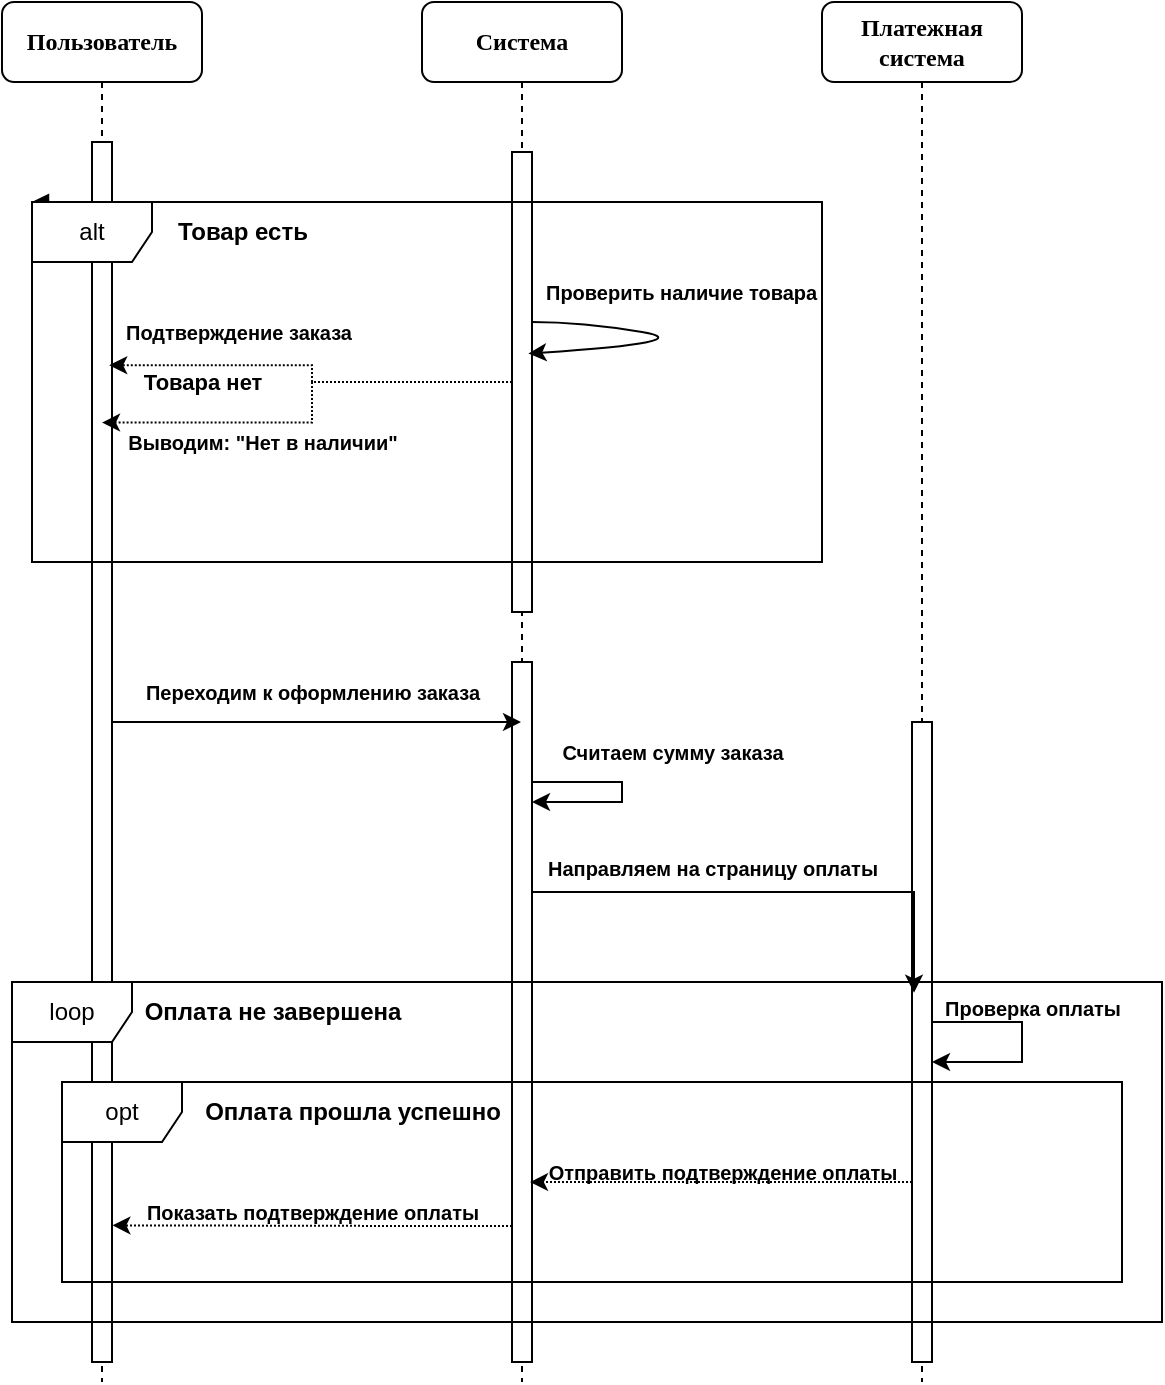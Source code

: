 <mxfile version="22.1.0" type="device">
  <diagram name="Page-1" id="13e1069c-82ec-6db2-03f1-153e76fe0fe0">
    <mxGraphModel dx="833" dy="749" grid="1" gridSize="10" guides="1" tooltips="1" connect="1" arrows="1" fold="1" page="1" pageScale="1" pageWidth="1100" pageHeight="850" background="none" math="0" shadow="0">
      <root>
        <mxCell id="0" />
        <mxCell id="1" parent="0" />
        <mxCell id="7baba1c4bc27f4b0-2" value="&lt;b&gt;Система&lt;/b&gt;" style="shape=umlLifeline;perimeter=lifelinePerimeter;whiteSpace=wrap;html=1;container=1;collapsible=0;recursiveResize=0;outlineConnect=0;rounded=1;shadow=0;comic=0;labelBackgroundColor=none;strokeWidth=1;fontFamily=Verdana;fontSize=12;align=center;" parent="1" vertex="1">
          <mxGeometry x="310" y="80" width="100" height="690" as="geometry" />
        </mxCell>
        <mxCell id="7baba1c4bc27f4b0-10" value="" style="html=1;points=[];perimeter=orthogonalPerimeter;rounded=0;shadow=0;comic=0;labelBackgroundColor=none;strokeWidth=1;fontFamily=Verdana;fontSize=12;align=center;" parent="7baba1c4bc27f4b0-2" vertex="1">
          <mxGeometry x="45" y="75" width="10" height="230" as="geometry" />
        </mxCell>
        <mxCell id="1GNPk6UR7GGyTUbhpQHU-11" value="" style="curved=1;endArrow=classic;html=1;rounded=0;entryX=0.82;entryY=0.438;entryDx=0;entryDy=0;entryPerimeter=0;" edge="1" parent="7baba1c4bc27f4b0-2" source="7baba1c4bc27f4b0-10" target="7baba1c4bc27f4b0-10">
          <mxGeometry width="50" height="50" relative="1" as="geometry">
            <mxPoint x="60.6" y="190.0" as="sourcePoint" />
            <mxPoint x="55.0" y="213.23" as="targetPoint" />
            <Array as="points">
              <mxPoint x="80" y="160" />
              <mxPoint x="140" y="170" />
            </Array>
          </mxGeometry>
        </mxCell>
        <mxCell id="1GNPk6UR7GGyTUbhpQHU-17" value="" style="html=1;points=[];perimeter=orthogonalPerimeter;rounded=0;shadow=0;comic=0;labelBackgroundColor=none;strokeWidth=1;fontFamily=Verdana;fontSize=12;align=center;" vertex="1" parent="7baba1c4bc27f4b0-2">
          <mxGeometry x="45" y="330" width="10" height="350" as="geometry" />
        </mxCell>
        <mxCell id="1GNPk6UR7GGyTUbhpQHU-20" style="edgeStyle=orthogonalEdgeStyle;rounded=0;orthogonalLoop=1;jettySize=auto;html=1;" edge="1" parent="7baba1c4bc27f4b0-2">
          <mxGeometry relative="1" as="geometry">
            <mxPoint x="55" y="380" as="sourcePoint" />
            <mxPoint x="55" y="400" as="targetPoint" />
            <Array as="points">
              <mxPoint x="100" y="390" />
            </Array>
          </mxGeometry>
        </mxCell>
        <mxCell id="7baba1c4bc27f4b0-3" value="&lt;b&gt;Платежная система&lt;/b&gt;" style="shape=umlLifeline;perimeter=lifelinePerimeter;whiteSpace=wrap;html=1;container=1;collapsible=0;recursiveResize=0;outlineConnect=0;rounded=1;shadow=0;comic=0;labelBackgroundColor=none;strokeWidth=1;fontFamily=Verdana;fontSize=12;align=center;" parent="1" vertex="1">
          <mxGeometry x="510" y="80" width="100" height="690" as="geometry" />
        </mxCell>
        <mxCell id="7baba1c4bc27f4b0-13" value="" style="html=1;points=[];perimeter=orthogonalPerimeter;rounded=0;shadow=0;comic=0;labelBackgroundColor=none;strokeWidth=1;fontFamily=Verdana;fontSize=12;align=center;" parent="7baba1c4bc27f4b0-3" vertex="1">
          <mxGeometry x="45" y="360" width="10" height="320" as="geometry" />
        </mxCell>
        <mxCell id="1GNPk6UR7GGyTUbhpQHU-32" style="edgeStyle=orthogonalEdgeStyle;rounded=0;orthogonalLoop=1;jettySize=auto;html=1;" edge="1" parent="7baba1c4bc27f4b0-3" source="7baba1c4bc27f4b0-13" target="7baba1c4bc27f4b0-13">
          <mxGeometry relative="1" as="geometry">
            <Array as="points">
              <mxPoint x="100" y="520" />
            </Array>
          </mxGeometry>
        </mxCell>
        <mxCell id="7baba1c4bc27f4b0-8" value="&lt;b&gt;Пользователь&lt;/b&gt;" style="shape=umlLifeline;perimeter=lifelinePerimeter;whiteSpace=wrap;html=1;container=1;collapsible=0;recursiveResize=0;outlineConnect=0;rounded=1;shadow=0;comic=0;labelBackgroundColor=none;strokeWidth=1;fontFamily=Verdana;fontSize=12;align=center;" parent="1" vertex="1">
          <mxGeometry x="100" y="80" width="100" height="690" as="geometry" />
        </mxCell>
        <mxCell id="7baba1c4bc27f4b0-9" value="" style="html=1;points=[];perimeter=orthogonalPerimeter;rounded=0;shadow=0;comic=0;labelBackgroundColor=none;strokeWidth=1;fontFamily=Verdana;fontSize=12;align=center;" parent="7baba1c4bc27f4b0-8" vertex="1">
          <mxGeometry x="45" y="70" width="10" height="610" as="geometry" />
        </mxCell>
        <mxCell id="1GNPk6UR7GGyTUbhpQHU-4" value="" style="html=1;verticalAlign=bottom;endArrow=block;entryX=0;entryY=0;labelBackgroundColor=none;fontFamily=Verdana;fontSize=12;edgeStyle=elbowEdgeStyle;elbow=vertical;" edge="1" parent="1" source="7baba1c4bc27f4b0-9" target="1GNPk6UR7GGyTUbhpQHU-3">
          <mxGeometry relative="1" as="geometry">
            <mxPoint x="150" y="180" as="sourcePoint" />
            <mxPoint x="290" y="180" as="targetPoint" />
          </mxGeometry>
        </mxCell>
        <mxCell id="1GNPk6UR7GGyTUbhpQHU-3" value="alt" style="shape=umlFrame;whiteSpace=wrap;html=1;pointerEvents=0;" vertex="1" parent="1">
          <mxGeometry x="115" y="180" width="395" height="180" as="geometry" />
        </mxCell>
        <mxCell id="1GNPk6UR7GGyTUbhpQHU-5" value="Товар есть" style="text;html=1;align=center;verticalAlign=middle;resizable=0;points=[];autosize=1;strokeColor=none;fillColor=none;fontStyle=1" vertex="1" parent="1">
          <mxGeometry x="175" y="180" width="90" height="30" as="geometry" />
        </mxCell>
        <mxCell id="1GNPk6UR7GGyTUbhpQHU-2" value="&lt;span style=&quot;font-size: 10px;&quot;&gt;Проверить наличие товара&lt;/span&gt;" style="text;html=1;align=left;verticalAlign=middle;resizable=0;points=[];autosize=1;strokeColor=none;fillColor=none;fontStyle=1" vertex="1" parent="1">
          <mxGeometry x="370" y="210" width="160" height="30" as="geometry" />
        </mxCell>
        <mxCell id="1GNPk6UR7GGyTUbhpQHU-7" value="Подтверждение заказа" style="text;html=1;align=left;verticalAlign=middle;resizable=0;points=[];autosize=1;strokeColor=none;fillColor=none;fontSize=10;fontStyle=1" vertex="1" parent="1">
          <mxGeometry x="160" y="230" width="140" height="30" as="geometry" />
        </mxCell>
        <mxCell id="1GNPk6UR7GGyTUbhpQHU-13" value="Товара нет" style="text;html=1;align=center;verticalAlign=middle;resizable=0;points=[];autosize=1;strokeColor=none;fillColor=none;fontStyle=1;fontSize=11;" vertex="1" parent="1">
          <mxGeometry x="160" y="255" width="80" height="30" as="geometry" />
        </mxCell>
        <mxCell id="1GNPk6UR7GGyTUbhpQHU-15" value="Выводим: &quot;Нет в наличии&quot;" style="text;html=1;align=center;verticalAlign=middle;resizable=0;points=[];autosize=1;strokeColor=none;fillColor=none;fontStyle=1;fontSize=10;" vertex="1" parent="1">
          <mxGeometry x="150" y="285" width="160" height="30" as="geometry" />
        </mxCell>
        <mxCell id="1GNPk6UR7GGyTUbhpQHU-18" style="edgeStyle=orthogonalEdgeStyle;rounded=0;orthogonalLoop=1;jettySize=auto;html=1;" edge="1" parent="1" source="7baba1c4bc27f4b0-9" target="7baba1c4bc27f4b0-2">
          <mxGeometry relative="1" as="geometry">
            <Array as="points">
              <mxPoint x="260" y="440" />
              <mxPoint x="260" y="440" />
            </Array>
          </mxGeometry>
        </mxCell>
        <mxCell id="1GNPk6UR7GGyTUbhpQHU-19" value="Переходим к оформлению заказа" style="text;html=1;align=center;verticalAlign=middle;resizable=0;points=[];autosize=1;strokeColor=none;fillColor=none;fontSize=10;fontStyle=1" vertex="1" parent="1">
          <mxGeometry x="160" y="410" width="190" height="30" as="geometry" />
        </mxCell>
        <mxCell id="1GNPk6UR7GGyTUbhpQHU-21" value="Считаем сумму заказа" style="text;html=1;align=center;verticalAlign=middle;resizable=0;points=[];autosize=1;strokeColor=none;fillColor=none;fontSize=10;fontStyle=1" vertex="1" parent="1">
          <mxGeometry x="370" y="440" width="130" height="30" as="geometry" />
        </mxCell>
        <mxCell id="1GNPk6UR7GGyTUbhpQHU-23" style="edgeStyle=orthogonalEdgeStyle;rounded=0;orthogonalLoop=1;jettySize=auto;html=1;entryX=0.1;entryY=0.423;entryDx=0;entryDy=0;entryPerimeter=0;" edge="1" parent="1" source="1GNPk6UR7GGyTUbhpQHU-17" target="7baba1c4bc27f4b0-13">
          <mxGeometry relative="1" as="geometry">
            <Array as="points">
              <mxPoint x="556" y="525" />
            </Array>
          </mxGeometry>
        </mxCell>
        <mxCell id="1GNPk6UR7GGyTUbhpQHU-24" value="Направляем на страницу оплаты" style="text;html=1;align=center;verticalAlign=middle;resizable=0;points=[];autosize=1;strokeColor=none;fillColor=none;fontSize=10;fontStyle=1" vertex="1" parent="1">
          <mxGeometry x="360" y="498" width="190" height="30" as="geometry" />
        </mxCell>
        <mxCell id="1GNPk6UR7GGyTUbhpQHU-25" value="loop" style="shape=umlFrame;whiteSpace=wrap;html=1;pointerEvents=0;" vertex="1" parent="1">
          <mxGeometry x="105" y="570" width="575" height="170" as="geometry" />
        </mxCell>
        <mxCell id="1GNPk6UR7GGyTUbhpQHU-26" value="opt" style="shape=umlFrame;whiteSpace=wrap;html=1;pointerEvents=0;" vertex="1" parent="1">
          <mxGeometry x="130" y="620" width="530" height="100" as="geometry" />
        </mxCell>
        <mxCell id="1GNPk6UR7GGyTUbhpQHU-27" style="edgeStyle=orthogonalEdgeStyle;rounded=0;orthogonalLoop=1;jettySize=auto;html=1;entryX=0.86;entryY=0.183;entryDx=0;entryDy=0;entryPerimeter=0;dashed=1;dashPattern=1 1;" edge="1" parent="1" source="7baba1c4bc27f4b0-10" target="7baba1c4bc27f4b0-9">
          <mxGeometry relative="1" as="geometry" />
        </mxCell>
        <mxCell id="1GNPk6UR7GGyTUbhpQHU-28" style="edgeStyle=orthogonalEdgeStyle;rounded=0;orthogonalLoop=1;jettySize=auto;html=1;entryX=0.5;entryY=0.23;entryDx=0;entryDy=0;entryPerimeter=0;dashed=1;dashPattern=1 1;" edge="1" parent="1" source="7baba1c4bc27f4b0-10" target="7baba1c4bc27f4b0-9">
          <mxGeometry relative="1" as="geometry" />
        </mxCell>
        <mxCell id="1GNPk6UR7GGyTUbhpQHU-29" value="Оплата не завершена" style="text;html=1;align=center;verticalAlign=middle;resizable=0;points=[];autosize=1;strokeColor=none;fillColor=none;fontStyle=1" vertex="1" parent="1">
          <mxGeometry x="160" y="570" width="150" height="30" as="geometry" />
        </mxCell>
        <mxCell id="1GNPk6UR7GGyTUbhpQHU-30" value="Оплата прошла успешно" style="text;html=1;align=center;verticalAlign=middle;resizable=0;points=[];autosize=1;strokeColor=none;fillColor=none;fontStyle=1" vertex="1" parent="1">
          <mxGeometry x="190" y="620" width="170" height="30" as="geometry" />
        </mxCell>
        <mxCell id="1GNPk6UR7GGyTUbhpQHU-33" value="Проверка оплаты" style="text;html=1;align=center;verticalAlign=middle;resizable=0;points=[];autosize=1;strokeColor=none;fillColor=none;fontStyle=1;fontSize=10;" vertex="1" parent="1">
          <mxGeometry x="560" y="568" width="110" height="30" as="geometry" />
        </mxCell>
        <mxCell id="1GNPk6UR7GGyTUbhpQHU-34" style="edgeStyle=orthogonalEdgeStyle;rounded=0;orthogonalLoop=1;jettySize=auto;html=1;entryX=0.9;entryY=0.743;entryDx=0;entryDy=0;entryPerimeter=0;dashed=1;dashPattern=1 1;" edge="1" parent="1" source="7baba1c4bc27f4b0-13" target="1GNPk6UR7GGyTUbhpQHU-17">
          <mxGeometry relative="1" as="geometry">
            <Array as="points">
              <mxPoint x="460" y="670" />
              <mxPoint x="460" y="670" />
            </Array>
          </mxGeometry>
        </mxCell>
        <mxCell id="1GNPk6UR7GGyTUbhpQHU-35" value="Отправить подтверждение оплаты" style="text;html=1;align=center;verticalAlign=middle;resizable=0;points=[];autosize=1;strokeColor=none;fillColor=none;fontSize=10;fontStyle=1" vertex="1" parent="1">
          <mxGeometry x="360" y="650" width="200" height="30" as="geometry" />
        </mxCell>
        <mxCell id="1GNPk6UR7GGyTUbhpQHU-36" style="edgeStyle=orthogonalEdgeStyle;rounded=0;orthogonalLoop=1;jettySize=auto;html=1;entryX=1.02;entryY=0.888;entryDx=0;entryDy=0;entryPerimeter=0;dashed=1;dashPattern=1 1;" edge="1" parent="1" source="1GNPk6UR7GGyTUbhpQHU-17" target="7baba1c4bc27f4b0-9">
          <mxGeometry relative="1" as="geometry">
            <Array as="points">
              <mxPoint x="310" y="692" />
              <mxPoint x="310" y="692" />
            </Array>
          </mxGeometry>
        </mxCell>
        <mxCell id="1GNPk6UR7GGyTUbhpQHU-37" value="Показать подтверждение оплаты" style="text;html=1;align=center;verticalAlign=middle;resizable=0;points=[];autosize=1;strokeColor=none;fillColor=none;fontSize=10;fontStyle=1" vertex="1" parent="1">
          <mxGeometry x="160" y="670" width="190" height="30" as="geometry" />
        </mxCell>
      </root>
    </mxGraphModel>
  </diagram>
</mxfile>

